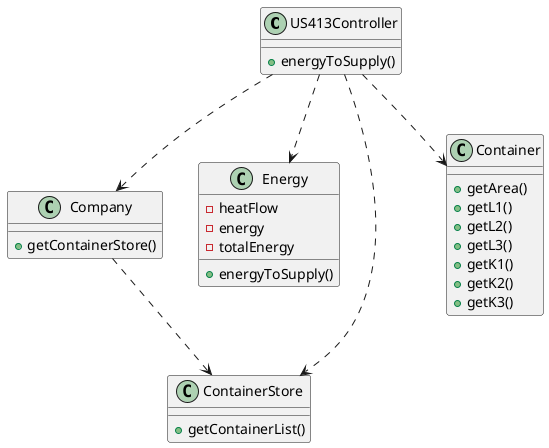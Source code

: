 @startuml
US413Controller ..> Company
US413Controller ..> Energy
US413Controller ..> ContainerStore
US413Controller ..> Container
Company ..> ContainerStore

US413Controller : +energyToSupply()

Energy : -heatFlow
Energy : -energy
Energy : -totalEnergy
Energy : +energyToSupply()

Company : +getContainerStore()

Container : +getArea()
Container : +getL1()
Container : +getL2()
Container : +getL3()
Container : +getK1()
Container : +getK2()
Container : +getK3()

ContainerStore : +getContainerList()


@enduml